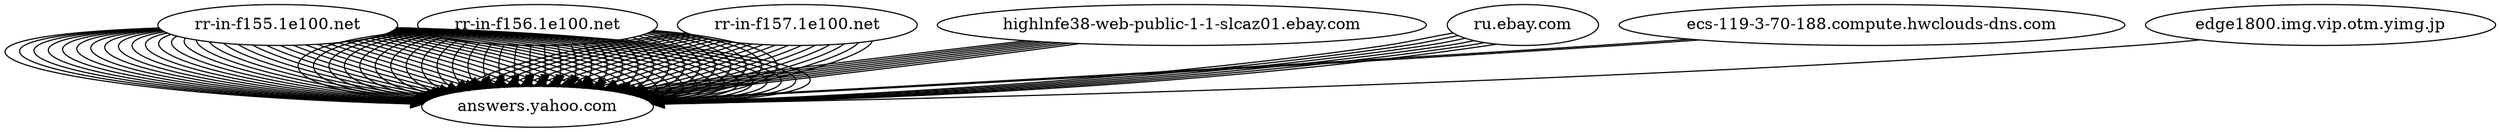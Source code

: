 // The Round Table
digraph "round-table" {
	{
		A [label="google.com"]
	}
	{
		A [label="youtube.com"]
	}
	{
		A [label="facebook.com"]
	}
	{
		A [label="baidu.com"]
	}
	B [label=""]
	B -> A
	{
		A [label="yahoo.com"]
	}
	B [label="media-router-fp73.prod.media.vip.bf1.yahoo.com"]
	B -> A
	C [label="media-router-fp74.prod.media.vip.bf1.yahoo.com"]
	C -> A
	D [label="media-router-fp73.prod.media.vip.ne1.yahoo.com"]
	D -> A
	E [label="media-router-fp74.prod.media.vip.ne1.yahoo.com"]
	E -> A
	F [label="media-router-fp74.prod.media.vip.gq1.yahoo.com"]
	F -> A
	{
		A [label="amazon.com"]
	}
	B [label="media-router-fp74.prod.media.vip.gq1.yahoo.com"]
	B -> A
	C [label="media-router-fp74.prod.media.vip.gq1.yahoo.com"]
	C -> A
	{
		A [label="wikipedia.org"]
	}
	{
		A [label="qq.com"]
	}
	B [label="media-router-fp74.prod.media.vip.gq1.yahoo.com"]
	B -> A
	C [label="media-router-fp74.prod.media.vip.gq1.yahoo.com"]
	C -> A
	D [label="media-router-fp74.prod.media.vip.gq1.yahoo.com"]
	D -> A
	{
		A [label="google.co.in"]
	}
	{
		A [label="twitter.com"]
	}
	B [label="media-router-fp74.prod.media.vip.gq1.yahoo.com"]
	B -> A
	{
		A [label="live.com"]
	}
	{
		A [label="taobao.com"]
	}
	B [label="media-router-fp74.prod.media.vip.gq1.yahoo.com"]
	B -> A
	{
		A [label="google.co.jp"]
	}
	{
		A [label="bing.com"]
	}
	B [label="a-0001.a-msedge.net"]
	B -> A
	{
		A [label="instagram.com"]
	}
	{
		A [label="weibo.com"]
	}
	B [label="a-0001.a-msedge.net"]
	B -> A
	{
		A [label="sina.com.cn"]
	}
	B [label="a-0001.a-msedge.net"]
	B -> A
	C [label="a-0001.a-msedge.net"]
	C -> A
	{
		A [label="linkedin.com"]
	}
	{
		A [label="yahoo.co.jp"]
	}
	B [label="a-0001.a-msedge.net"]
	B -> A
	C [label="a-0001.a-msedge.net"]
	C -> A
	D [label="edge1800.img.vip.otm.yimg.jp"]
	D -> A
	E [label="edge1800.img.vip.otm.yimg.jp"]
	E -> A
	F [label="edge1800.img.vip.otm.yimg.jp"]
	F -> A
	G [label="edge1800.img.vip.otm.yimg.jp"]
	G -> A
	H [label="edge1800.img.vip.otm.yimg.jp"]
	H -> A
	{
		A [label="msn.com"]
	}
	{
		A [label="vk.com"]
	}
	B [label="srv78-190-240-87.vk.com"]
	B -> A
	C [label="srv78-190-240-87.vk.com"]
	C -> A
	D [label="srv158-137-240-87.vk.com"]
	D -> A
	E [label="srv194-139-240-87.vk.com"]
	E -> A
	F [label="srv67-190-240-87.vk.com"]
	F -> A
	{
		A [label="google.de"]
	}
	{
		A [label="yandex.ru"]
	}
	B [label="yandex.ru"]
	B -> A
	C [label="yandex.ru"]
	C -> A
	D [label="yandex.ru"]
	D -> A
	{
		A [label="hao123.com"]
	}
	B [label="yandex.ru"]
	B -> A
	C [label="yandex.ru"]
	C -> A
	{
		A [label="google.co.uk"]
	}
	{
		A [label="reddit.com"]
	}
	B [label="yandex.ru"]
	B -> A
	C [label="yandex.ru"]
	C -> A
	D [label="yandex.ru"]
	D -> A
	{
		A [label="ebay.com"]
	}
	B [label="ru.ebay.com"]
	B -> A
	C [label="ru.ebay.com"]
	C -> A
	D [label="highlnfe38-web-public-1-1-slcaz02.ebay.com"]
	D -> A
	E [label="ru.ebay.com"]
	E -> A
	F [label="highlnfe38-web-public-1-1-lvsaz03.ebay.com"]
	F -> A
	{
		A [label="google.fr"]
	}
	{
		A [label="t.co"]
	}
	B [label="highlnfe38-web-public-1-1-lvsaz03.ebay.com"]
	B -> A
	C [label="highlnfe38-web-public-1-1-lvsaz03.ebay.com"]
	C -> A
	D [label="highlnfe38-web-public-1-1-lvsaz03.ebay.com"]
	D -> A
	{
		A [label="tmall.com"]
	}
	B [label="highlnfe38-web-public-1-1-lvsaz03.ebay.com"]
	B -> A
	{
		A [label="google.com.br"]
	}
	{
		A [label="360.cn"]
	}
	B [label="highlnfe38-web-public-1-1-lvsaz03.ebay.com"]
	B -> A
	{
		A [label="sohu.com"]
	}
	{
		A [label="amazon.co.jp"]
	}
	B [label="highlnfe38-web-public-1-1-lvsaz03.ebay.com"]
	B -> A
	C [label="highlnfe38-web-public-1-1-lvsaz03.ebay.com"]
	C -> A
	{
		A [label="pinterest.com"]
	}
	B [label="highlnfe38-web-public-1-1-lvsaz03.ebay.com"]
	B -> A
	C [label="highlnfe38-web-public-1-1-lvsaz03.ebay.com"]
	C -> A
	D [label="highlnfe38-web-public-1-1-lvsaz03.ebay.com"]
	D -> A
	{
		A [label="mail.ru"]
	}
	B [label="mail.ru"]
	B -> A
	C [label="mail.ru"]
	C -> A
	D [label="mail.ru"]
	D -> A
	{
		A [label="onclickads.net"]
	}
	{
		A [label="netflix.com"]
	}
	B [label="ec2-54-237-226-164.compute-1.amazonaws.com"]
	B -> A
	C [label="ec2-3-230-129-93.compute-1.amazonaws.com"]
	C -> A
	{
		A [label="google.it"]
	}
	{
		A [label="google.ru"]
	}
	{
		A [label="microsoft.com"]
	}
	B [label="ec2-3-230-129-93.compute-1.amazonaws.com"]
	B -> A
	C [label="ec2-3-230-129-93.compute-1.amazonaws.com"]
	C -> A
	D [label="ec2-3-230-129-93.compute-1.amazonaws.com"]
	D -> A
	E [label="ec2-3-230-129-93.compute-1.amazonaws.com"]
	E -> A
	{
		A [label="google.es"]
	}
	{
		A [label="wordpress.com"]
	}
	B [label="ec2-3-230-129-93.compute-1.amazonaws.com"]
	B -> A
	{
		A [label="gmw.cn"]
	}
	{
		A [label="tumblr.com"]
	}
	B [label="ec2-3-230-129-93.compute-1.amazonaws.com"]
	B -> A
	{
		A [label="PayPal.com"]
	}
	B [label="xoom.com"]
	B -> A
	{
		A [label="blogspot.com"]
	}
	{
		A [label="imgur.com"]
	}
	{
		A [label="stackoverflow.com"]
	}
	B [label="xoom.com"]
	B -> A
	C [label="xoom.com"]
	C -> A
	D [label="xoom.com"]
	D -> A
	{
		A [label="aliexpress.com"]
	}
	{
		A [label="Naver.com"]
	}
	B [label="xoom.com"]
	B -> A
	C [label="xoom.com"]
	C -> A
	D [label="xoom.com"]
	D -> A
	{
		A [label="ok.ru"]
	}
	B [label="ip13.155.odnoklassniki.ru"]
	B -> A
	C [label="ip11.23.odnoklassniki.ru"]
	C -> A
	{
		A [label="apple.com"]
	}
	{
		A [label="github.com"]
	}
	{
		A [label="google.com.mx"]
	}
	{
		A [label="chinadaily.com.cn"]
	}
	{
		A [label="imdb.com"]
	}
	B [label="ip11.23.odnoklassniki.ru"]
	B -> A
	C [label="ip11.23.odnoklassniki.ru"]
	C -> A
	{
		A [label="google.co.kr"]
	}
	{
		A [label="fc2.com"]
	}
	{
		A [label="jd.com"]
	}
	B [label="ip11.23.odnoklassniki.ru"]
	B -> A
	C [label="ip11.23.odnoklassniki.ru"]
	C -> A
	D [label="ip11.23.odnoklassniki.ru"]
	D -> A
	{
		A [label="blogger.com"]
	}
	{
		A [label="163.com"]
	}
	B [label="ip11.23.odnoklassniki.ru"]
	B -> A
	{
		A [label="google.ca"]
	}
	{
		A [label="google.com.hk"]
	}
	{
		A [label="whatsapp.com"]
	}
	{
		A [label="amazon.in"]
	}
	B [label="ip11.23.odnoklassniki.ru"]
	B -> A
	C [label="ip11.23.odnoklassniki.ru"]
	C -> A
	{
		A [label="office.com"]
	}
	{
		A [label="google.com.tr"]
	}
	{
		A [label="tianya.cn"]
	}
	{
		A [label="google.co.id"]
	}
	{
		A [label="youku.com"]
	}
	{
		A [label="rakuten.co.jp"]
	}
	{
		A [label="craigslist.org"]
	}
	{
		A [label="amazon.de"]
	}
	B [label="ip11.23.odnoklassniki.ru"]
	B -> A
	C [label="ip11.23.odnoklassniki.ru"]
	C -> A
	{
		A [label="nicovideo.jp"]
	}
	{
		A [label="google.pl"]
	}
	{
		A [label="soso.com"]
	}
	B [label="ip11.23.odnoklassniki.ru"]
	B -> A
	{
		A [label="bilibili.com"]
	}
	B [label="ip11.23.odnoklassniki.ru"]
	B -> A
	C [label="ecs-139-159-241-37.compute.hwclouds-dns.com"]
	C -> A
	D [label="ecs-139-159-241-37.compute.hwclouds-dns.com"]
	D -> A
	E [label="ecs-139-159-241-37.compute.hwclouds-dns.com"]
	E -> A
	F [label="ecs-139-159-241-37.compute.hwclouds-dns.com"]
	F -> A
	G [label="ecs-119-3-70-188.compute.hwclouds-dns.com"]
	G -> A
	{
		A [label="dropbox.com"]
	}
	{
		A [label="xinhuanet.com"]
	}
	B [label="ecs-119-3-70-188.compute.hwclouds-dns.com"]
	B -> A
	{
		A [label="outbrain.com"]
	}
	{
		A [label="pixnet.net"]
	}
	{
		A [label="alibaba.com"]
	}
	B [label="ecs-119-3-70-188.compute.hwclouds-dns.com"]
	B -> A
	{
		A [label="alipay.com"]
	}
	B [label="ecs-119-3-70-188.compute.hwclouds-dns.com"]
	B -> A
	{
		A [label="microsoftonline.com"]
	}
	B [label="ecs-119-3-70-188.compute.hwclouds-dns.com"]
	B -> A
	{
		A [label="google.com.tw"]
	}
	{
		A [label="booking.com"]
	}
	{
		A [label="googleusercontent.com"]
	}
	{
		A [label="google.com.au"]
	}
	{
		A [label="popads.net"]
	}
	B [label="ecs-119-3-70-188.compute.hwclouds-dns.com"]
	B -> A
	{
		A [label="cntv.cn"]
	}
	{
		A [label="zhihu.com"]
	}
	{
		A [label="amazon.co.uk"]
	}
	B [label="ecs-119-3-70-188.compute.hwclouds-dns.com"]
	B -> A
	C [label="ecs-119-3-70-188.compute.hwclouds-dns.com"]
	C -> A
	{
		A [label="diply.com"]
	}
	{
		A [label="coccoc.com"]
	}
	{
		A [label="cnn.com"]
	}
	B [label="ecs-119-3-70-188.compute.hwclouds-dns.com"]
	B -> A
	C [label="ecs-119-3-70-188.compute.hwclouds-dns.com"]
	C -> A
	D [label="ecs-119-3-70-188.compute.hwclouds-dns.com"]
	D -> A
	{
		A [label="bbc.co.uk"]
	}
	B [label="ecs-119-3-70-188.compute.hwclouds-dns.com"]
	B -> A
	C [label="ecs-119-3-70-188.compute.hwclouds-dns.com"]
	C -> A
	D [label="ecs-119-3-70-188.compute.hwclouds-dns.com"]
	D -> A
	{
		A [label="twitch.tv"]
	}
	B [label="ecs-119-3-70-188.compute.hwclouds-dns.com"]
	B -> A
	C [label="ecs-119-3-70-188.compute.hwclouds-dns.com"]
	C -> A
	D [label="ecs-119-3-70-188.compute.hwclouds-dns.com"]
	D -> A
	{
		A [label="wikia.com"]
	}
	B [label="ecs-119-3-70-188.compute.hwclouds-dns.com"]
	B -> A
	C [label="ecs-119-3-70-188.compute.hwclouds-dns.com"]
	C -> A
	D [label="ecs-119-3-70-188.compute.hwclouds-dns.com"]
	D -> A
	{
		A [label="google.co.th"]
	}
	{
		A [label="google.com.ar"]
	}
	{
		A [label="go.com"]
	}
	{
		A [label="google.nl"]
	}
	{
		A [label="ebay.co.uk"]
	}
	B [label="highlnfe38-web-public-1-1-slcaz02.ebay.com"]
	B -> A
	C [label="ru.ebay.com"]
	C -> A
	D [label="highlnfe38-web-public-1-1-lvsaz02.ebay.com"]
	D -> A
	E [label="highlnfe38-web-public-1-1-slcaz01.ebay.com"]
	E -> A
	F [label="ru.ebay.com"]
	F -> A
	{
		A [label="kat.cr"]
	}
	{
		A [label="globo.com"]
	}
	{
		A [label="google.com.ua"]
	}
	{
		A [label="uol.com.br"]
	}
	{
		A [label="avito.ru"]
	}
	B [label="ru.ebay.com"]
	B -> A
	C [label="ru.ebay.com"]
	C -> A
	{
		A [label="google.com.co"]
	}
	{
		A [label="google.com.vn"]
	}
	{
		A [label="google.com.ph"]
	}
	{
		A [label="doubleclick.net"]
	}
	{
		A [label="onet.pl"]
	}
	B [label="aafc88a28d9997374.awsglobalaccelerator.com"]
	B -> A
	{
		A [label="googleadservices.com"]
	}
	B [label="rr-in-f155.1e100.net"]
	B -> A
	C [label="rr-in-f156.1e100.net"]
	C -> A
	D [label="rr-in-f157.1e100.net"]
	D -> A
	{
		A [label="accuweather.com"]
	}
	{
		A [label="googleweblight.com"]
	}
	{
		A [label="answers.yahoo.com"]
	}
}
